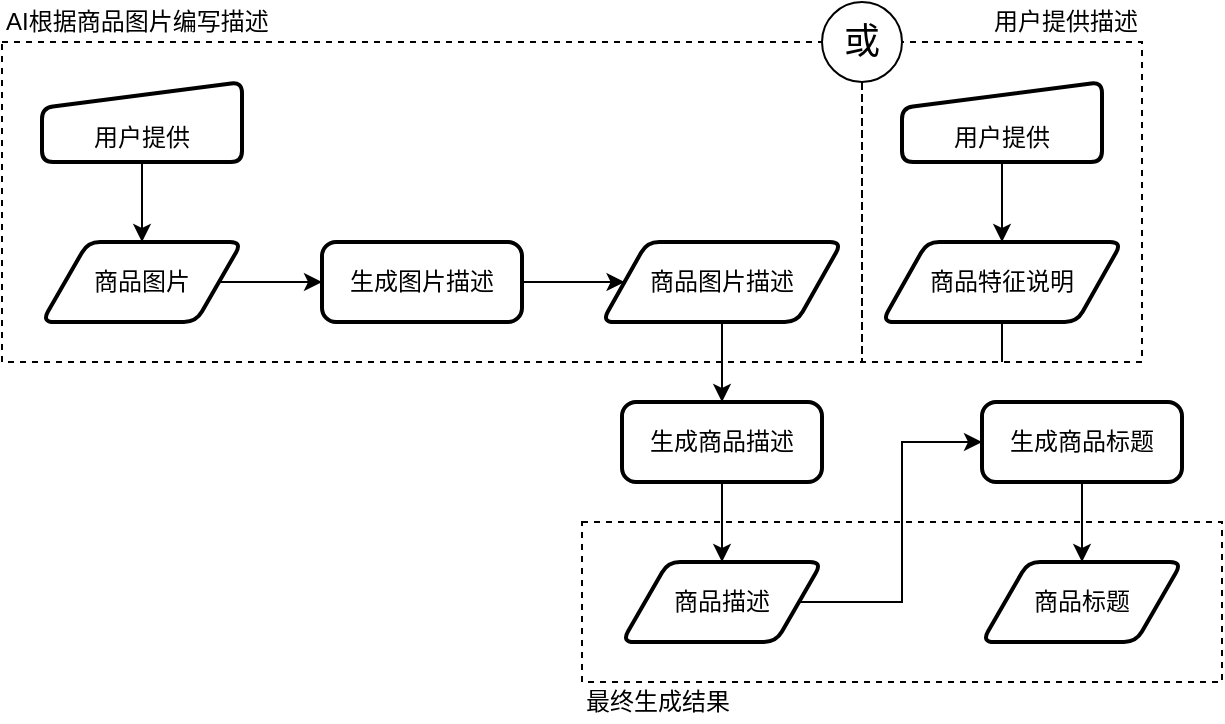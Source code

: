 <mxfile version="26.1.1">
  <diagram name="第 1 页" id="V6AbrWOj-tT6SPellIXT">
    <mxGraphModel dx="1925" dy="683" grid="1" gridSize="10" guides="1" tooltips="1" connect="1" arrows="1" fold="1" page="1" pageScale="1" pageWidth="1169" pageHeight="827" math="0" shadow="0">
      <root>
        <mxCell id="0" />
        <mxCell id="1" parent="0" />
        <mxCell id="Ix3gC0JZ39K9BvifyMsL-41" value="" style="rounded=0;whiteSpace=wrap;html=1;fillColor=none;dashed=1;" vertex="1" parent="1">
          <mxGeometry x="20" y="420" width="320" height="80" as="geometry" />
        </mxCell>
        <mxCell id="Ix3gC0JZ39K9BvifyMsL-39" value="" style="rounded=0;whiteSpace=wrap;html=1;fontColor=default;fillColor=none;dashed=1;" vertex="1" parent="1">
          <mxGeometry x="160" y="180" width="140" height="160" as="geometry" />
        </mxCell>
        <mxCell id="Ix3gC0JZ39K9BvifyMsL-32" value="" style="rounded=0;whiteSpace=wrap;html=1;fillColor=none;dashed=1;" vertex="1" parent="1">
          <mxGeometry x="-270" y="180" width="430" height="160" as="geometry" />
        </mxCell>
        <mxCell id="Ix3gC0JZ39K9BvifyMsL-9" value="" style="edgeStyle=orthogonalEdgeStyle;rounded=0;orthogonalLoop=1;jettySize=auto;html=1;" edge="1" parent="1" source="Ix3gC0JZ39K9BvifyMsL-4" target="Ix3gC0JZ39K9BvifyMsL-7">
          <mxGeometry relative="1" as="geometry" />
        </mxCell>
        <mxCell id="Ix3gC0JZ39K9BvifyMsL-4" value="生成图片描述" style="rounded=1;whiteSpace=wrap;html=1;absoluteArcSize=1;arcSize=14;strokeWidth=2;" vertex="1" parent="1">
          <mxGeometry x="-110" y="280" width="100" height="40" as="geometry" />
        </mxCell>
        <mxCell id="Ix3gC0JZ39K9BvifyMsL-8" value="" style="edgeStyle=orthogonalEdgeStyle;rounded=0;orthogonalLoop=1;jettySize=auto;html=1;" edge="1" parent="1" source="Ix3gC0JZ39K9BvifyMsL-6" target="Ix3gC0JZ39K9BvifyMsL-4">
          <mxGeometry relative="1" as="geometry" />
        </mxCell>
        <mxCell id="Ix3gC0JZ39K9BvifyMsL-6" value="商品图片" style="shape=parallelogram;html=1;strokeWidth=2;perimeter=parallelogramPerimeter;whiteSpace=wrap;rounded=1;arcSize=12;size=0.23;" vertex="1" parent="1">
          <mxGeometry x="-250" y="280" width="100" height="40" as="geometry" />
        </mxCell>
        <mxCell id="Ix3gC0JZ39K9BvifyMsL-11" value="" style="edgeStyle=orthogonalEdgeStyle;rounded=0;orthogonalLoop=1;jettySize=auto;html=1;" edge="1" parent="1" source="Ix3gC0JZ39K9BvifyMsL-7" target="Ix3gC0JZ39K9BvifyMsL-10">
          <mxGeometry relative="1" as="geometry" />
        </mxCell>
        <mxCell id="Ix3gC0JZ39K9BvifyMsL-7" value="商品图片描述" style="shape=parallelogram;html=1;strokeWidth=2;perimeter=parallelogramPerimeter;whiteSpace=wrap;rounded=1;arcSize=12;size=0.188;" vertex="1" parent="1">
          <mxGeometry x="30" y="280" width="120" height="40" as="geometry" />
        </mxCell>
        <mxCell id="Ix3gC0JZ39K9BvifyMsL-13" value="" style="edgeStyle=orthogonalEdgeStyle;rounded=0;orthogonalLoop=1;jettySize=auto;html=1;" edge="1" parent="1" source="Ix3gC0JZ39K9BvifyMsL-10" target="Ix3gC0JZ39K9BvifyMsL-12">
          <mxGeometry relative="1" as="geometry" />
        </mxCell>
        <mxCell id="Ix3gC0JZ39K9BvifyMsL-10" value="生成商品描述" style="rounded=1;whiteSpace=wrap;html=1;absoluteArcSize=1;arcSize=14;strokeWidth=2;" vertex="1" parent="1">
          <mxGeometry x="40" y="360" width="100" height="40" as="geometry" />
        </mxCell>
        <mxCell id="Ix3gC0JZ39K9BvifyMsL-15" value="" style="edgeStyle=orthogonalEdgeStyle;rounded=0;orthogonalLoop=1;jettySize=auto;html=1;" edge="1" parent="1" source="Ix3gC0JZ39K9BvifyMsL-12" target="Ix3gC0JZ39K9BvifyMsL-14">
          <mxGeometry relative="1" as="geometry">
            <Array as="points">
              <mxPoint x="180" y="460" />
              <mxPoint x="180" y="380" />
            </Array>
          </mxGeometry>
        </mxCell>
        <mxCell id="Ix3gC0JZ39K9BvifyMsL-12" value="商品描述" style="shape=parallelogram;html=1;strokeWidth=2;perimeter=parallelogramPerimeter;whiteSpace=wrap;rounded=1;arcSize=12;size=0.23;" vertex="1" parent="1">
          <mxGeometry x="40" y="440" width="100" height="40" as="geometry" />
        </mxCell>
        <mxCell id="Ix3gC0JZ39K9BvifyMsL-17" value="" style="edgeStyle=orthogonalEdgeStyle;rounded=0;orthogonalLoop=1;jettySize=auto;html=1;" edge="1" parent="1" source="Ix3gC0JZ39K9BvifyMsL-14" target="Ix3gC0JZ39K9BvifyMsL-16">
          <mxGeometry relative="1" as="geometry" />
        </mxCell>
        <mxCell id="Ix3gC0JZ39K9BvifyMsL-14" value="生成商品标题" style="rounded=1;whiteSpace=wrap;html=1;absoluteArcSize=1;arcSize=14;strokeWidth=2;" vertex="1" parent="1">
          <mxGeometry x="220" y="360" width="100" height="40" as="geometry" />
        </mxCell>
        <mxCell id="Ix3gC0JZ39K9BvifyMsL-16" value="商品标题" style="shape=parallelogram;html=1;strokeWidth=2;perimeter=parallelogramPerimeter;whiteSpace=wrap;rounded=1;arcSize=12;size=0.23;" vertex="1" parent="1">
          <mxGeometry x="220" y="440" width="100" height="40" as="geometry" />
        </mxCell>
        <mxCell id="Ix3gC0JZ39K9BvifyMsL-33" value="或" style="ellipse;whiteSpace=wrap;html=1;aspect=fixed;fontSize=18;verticalAlign=middle;" vertex="1" parent="1">
          <mxGeometry x="140" y="160" width="40" height="40" as="geometry" />
        </mxCell>
        <mxCell id="Ix3gC0JZ39K9BvifyMsL-34" value="商品特征说明" style="shape=parallelogram;html=1;strokeWidth=2;perimeter=parallelogramPerimeter;whiteSpace=wrap;rounded=1;arcSize=12;size=0.188;" vertex="1" parent="1">
          <mxGeometry x="170" y="280" width="120" height="40" as="geometry" />
        </mxCell>
        <mxCell id="Ix3gC0JZ39K9BvifyMsL-36" value="" style="edgeStyle=orthogonalEdgeStyle;rounded=0;orthogonalLoop=1;jettySize=auto;html=1;" edge="1" parent="1" source="Ix3gC0JZ39K9BvifyMsL-35" target="Ix3gC0JZ39K9BvifyMsL-6">
          <mxGeometry relative="1" as="geometry" />
        </mxCell>
        <mxCell id="Ix3gC0JZ39K9BvifyMsL-35" value="&lt;div&gt;&lt;br&gt;&lt;/div&gt;用户提供" style="html=1;strokeWidth=2;shape=manualInput;whiteSpace=wrap;rounded=1;size=13;arcSize=11;" vertex="1" parent="1">
          <mxGeometry x="-250" y="200" width="100" height="40" as="geometry" />
        </mxCell>
        <mxCell id="Ix3gC0JZ39K9BvifyMsL-38" value="" style="edgeStyle=orthogonalEdgeStyle;rounded=0;orthogonalLoop=1;jettySize=auto;html=1;" edge="1" parent="1" source="Ix3gC0JZ39K9BvifyMsL-37" target="Ix3gC0JZ39K9BvifyMsL-34">
          <mxGeometry relative="1" as="geometry" />
        </mxCell>
        <mxCell id="Ix3gC0JZ39K9BvifyMsL-37" value="&lt;div&gt;&lt;br&gt;&lt;/div&gt;用户提供" style="html=1;strokeWidth=2;shape=manualInput;whiteSpace=wrap;rounded=1;size=13;arcSize=11;" vertex="1" parent="1">
          <mxGeometry x="180" y="200" width="100" height="40" as="geometry" />
        </mxCell>
        <mxCell id="Ix3gC0JZ39K9BvifyMsL-40" value="" style="endArrow=none;html=1;rounded=0;entryX=0.5;entryY=1;entryDx=0;entryDy=0;exitX=0.5;exitY=1;exitDx=0;exitDy=0;" edge="1" parent="1" source="Ix3gC0JZ39K9BvifyMsL-34" target="Ix3gC0JZ39K9BvifyMsL-39">
          <mxGeometry width="50" height="50" relative="1" as="geometry">
            <mxPoint x="390" y="330" as="sourcePoint" />
            <mxPoint x="440" y="280" as="targetPoint" />
          </mxGeometry>
        </mxCell>
        <mxCell id="Ix3gC0JZ39K9BvifyMsL-43" value="AI根据商品图片编写描述" style="text;html=1;align=left;verticalAlign=middle;whiteSpace=wrap;rounded=0;" vertex="1" parent="1">
          <mxGeometry x="-270" y="160" width="140" height="20" as="geometry" />
        </mxCell>
        <mxCell id="Ix3gC0JZ39K9BvifyMsL-44" value="用户提供描述" style="text;html=1;align=right;verticalAlign=middle;whiteSpace=wrap;rounded=0;" vertex="1" parent="1">
          <mxGeometry x="210" y="160" width="90" height="20" as="geometry" />
        </mxCell>
        <mxCell id="Ix3gC0JZ39K9BvifyMsL-45" value="最终生成结果" style="text;html=1;align=left;verticalAlign=middle;whiteSpace=wrap;rounded=0;" vertex="1" parent="1">
          <mxGeometry x="20" y="500" width="90" height="20" as="geometry" />
        </mxCell>
      </root>
    </mxGraphModel>
  </diagram>
</mxfile>
